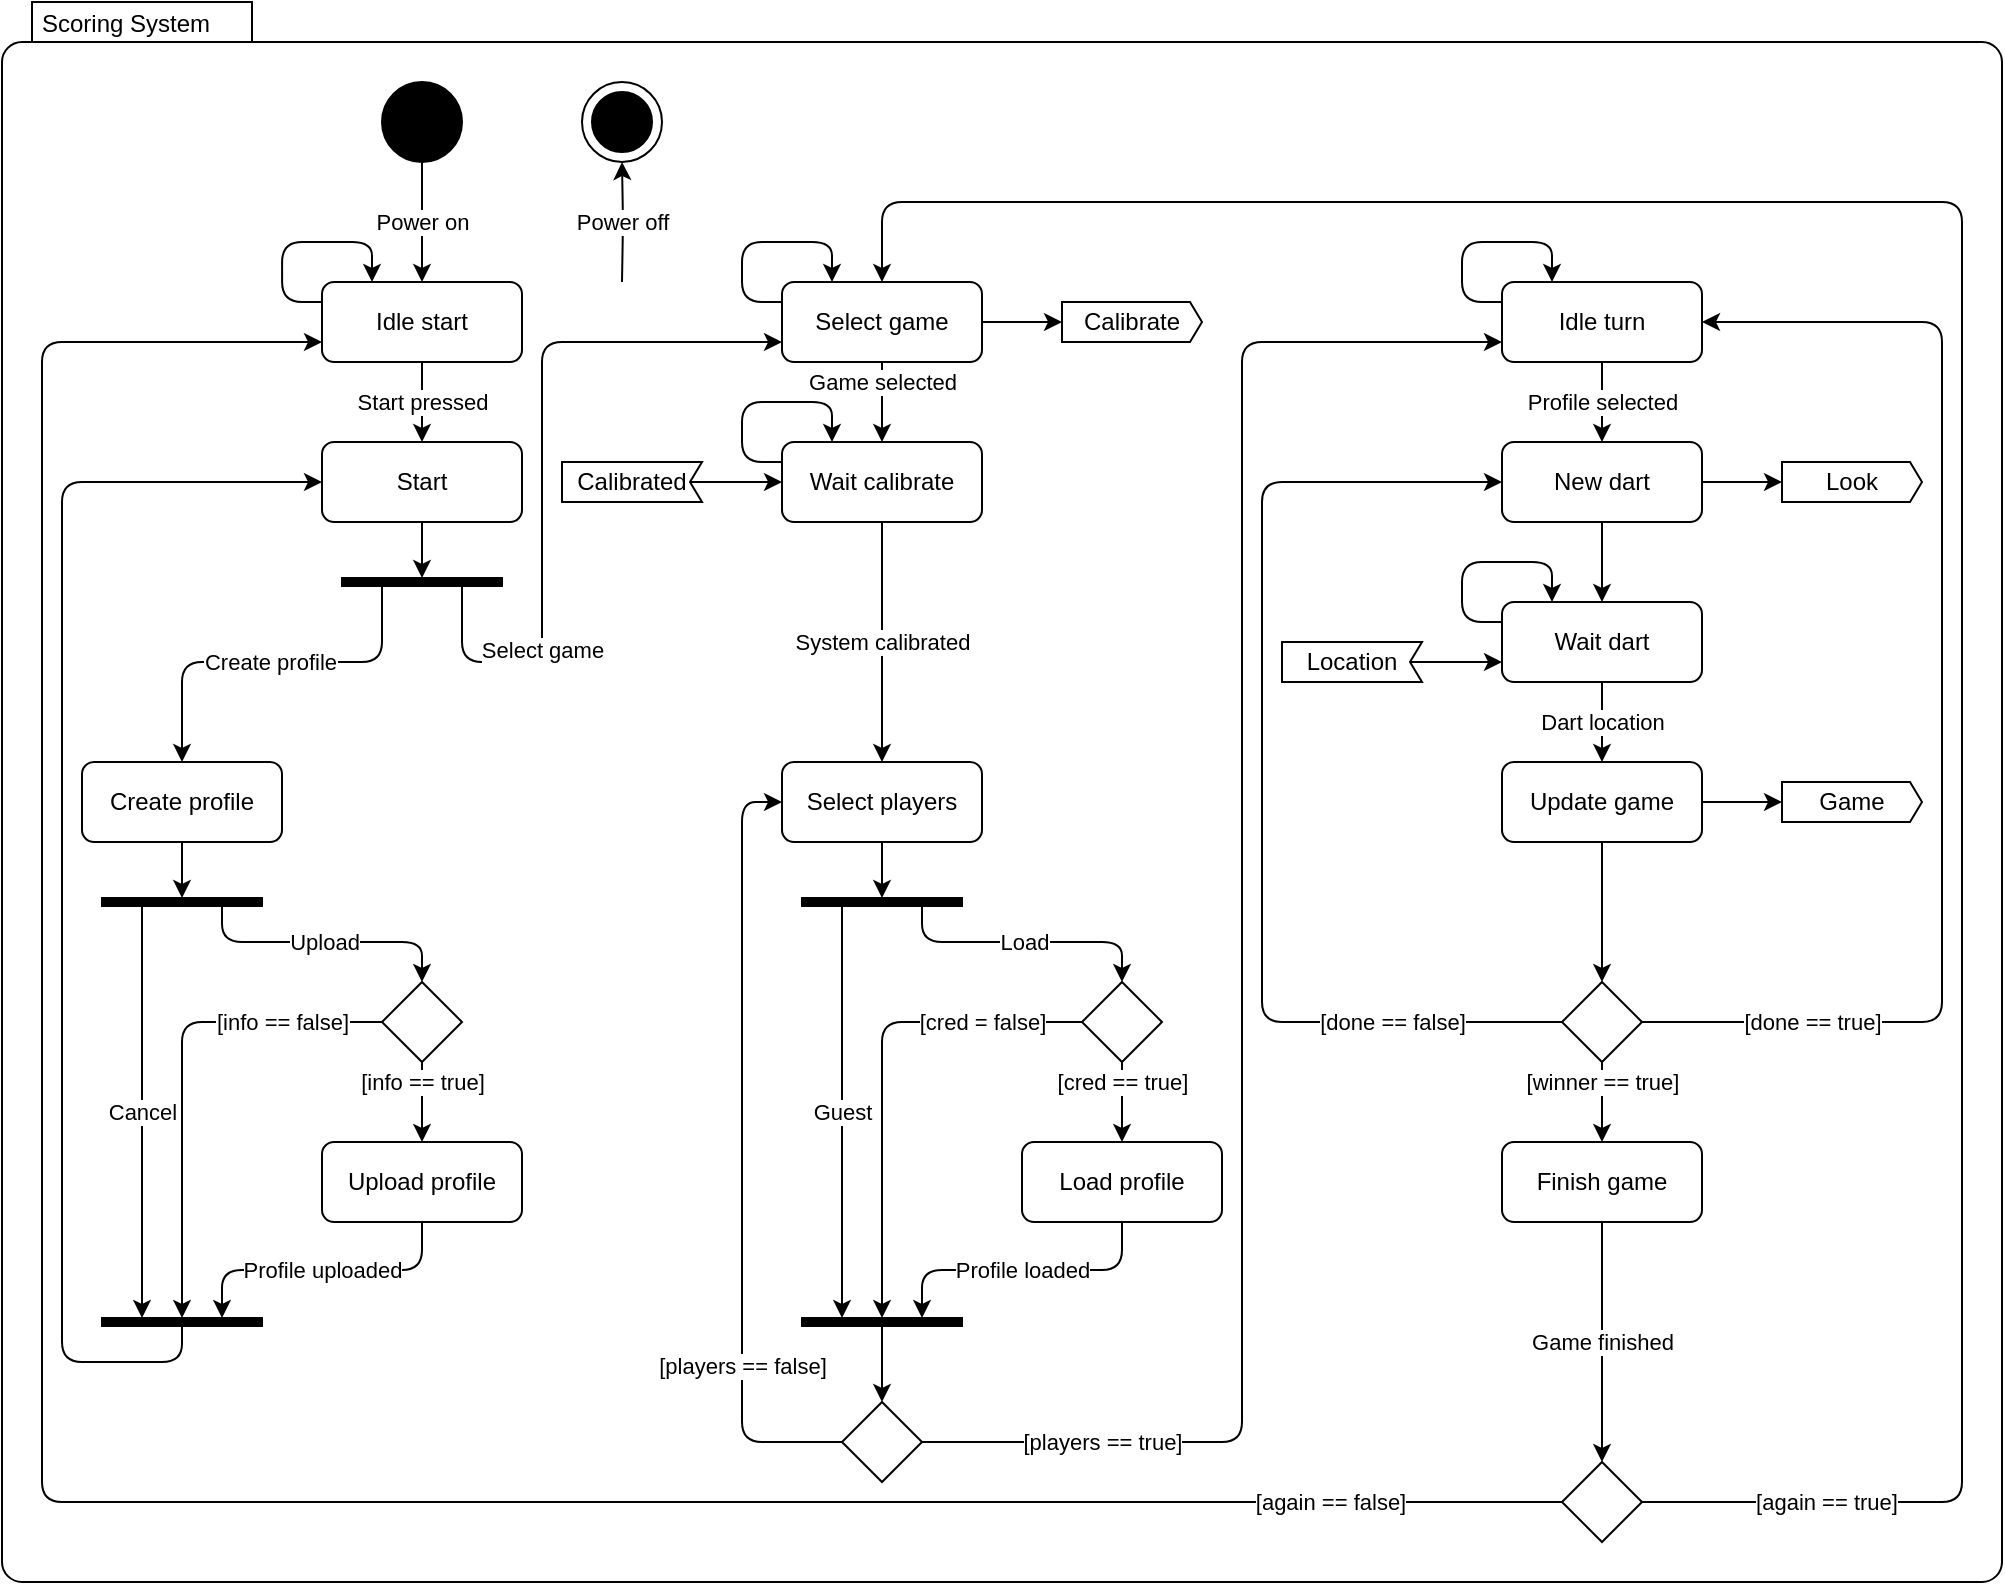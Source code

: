 <mxfile version="14.5.1" type="device" pages="5"><diagram id="y4vnC7s14F7nq5YRdlYP" name="Scoring System State"><mxGraphModel dx="996" dy="471" grid="1" gridSize="10" guides="1" tooltips="1" connect="1" arrows="1" fold="1" page="1" pageScale="1" pageWidth="6000" pageHeight="3500" math="0" shadow="0"><root><mxCell id="Kg2TKca4UDwQQ8nrK22i-0"/><mxCell id="Kg2TKca4UDwQQ8nrK22i-1" parent="Kg2TKca4UDwQQ8nrK22i-0"/><mxCell id="xWuRp0wWgt2L9XTx_RXc-3" value="Scoring System" style="shape=mxgraph.sysml.compState;align=left;verticalAlign=top;spacingTop=-3;spacingLeft=18;strokeWidth=1;recursiveResize=0;" parent="Kg2TKca4UDwQQ8nrK22i-1" vertex="1"><mxGeometry width="1000" height="790" as="geometry"/></mxCell><mxCell id="xWuRp0wWgt2L9XTx_RXc-1" value="Power off" style="edgeStyle=orthogonalEdgeStyle;rounded=1;orthogonalLoop=1;jettySize=auto;html=1;strokeColor=#000000;entryX=0.5;entryY=1;entryDx=0;entryDy=0;entryPerimeter=0;" parent="Kg2TKca4UDwQQ8nrK22i-1" target="R3BK0Iz3mi6vQbvLN5LF-0" edge="1"><mxGeometry relative="1" as="geometry"><mxPoint x="310.412" y="130" as="targetPoint"/><mxPoint x="310" y="140" as="sourcePoint"/></mxGeometry></mxCell><mxCell id="R3BK0Iz3mi6vQbvLN5LF-0" value="" style="shape=mxgraph.sysml.actFinal;html=1;verticalLabelPosition=bottom;labelBackgroundColor=#ffffff;verticalAlign=top;" parent="Kg2TKca4UDwQQ8nrK22i-1" vertex="1"><mxGeometry x="290" y="40" width="40" height="40" as="geometry"/></mxCell><mxCell id="xWuRp0wWgt2L9XTx_RXc-2" value="Power on" style="edgeStyle=orthogonalEdgeStyle;rounded=1;orthogonalLoop=1;jettySize=auto;html=1;exitX=0.5;exitY=1;exitDx=0;exitDy=0;entryX=0.5;entryY=0;entryDx=0;entryDy=0;strokeColor=#000000;" parent="Kg2TKca4UDwQQ8nrK22i-1" source="R3BK0Iz3mi6vQbvLN5LF-1" target="recTpshYxqu_Wv29y7yg-0" edge="1"><mxGeometry relative="1" as="geometry"/></mxCell><mxCell id="R3BK0Iz3mi6vQbvLN5LF-1" value="" style="shape=ellipse;html=1;fillColor=#000000;fontSize=18;fontColor=#ffffff;" parent="Kg2TKca4UDwQQ8nrK22i-1" vertex="1"><mxGeometry x="190" y="40" width="40" height="40" as="geometry"/></mxCell><mxCell id="AMOx_J0FvOD55IidFwve-0" value="Start pressed" style="edgeStyle=orthogonalEdgeStyle;rounded=1;jumpStyle=arc;orthogonalLoop=1;jettySize=auto;html=1;exitX=0.5;exitY=1;exitDx=0;exitDy=0;entryX=0.5;entryY=0;entryDx=0;entryDy=0;" parent="Kg2TKca4UDwQQ8nrK22i-1" source="recTpshYxqu_Wv29y7yg-0" target="AkUhPIdC86J9lHE2mncO-43" edge="1"><mxGeometry relative="1" as="geometry"/></mxCell><mxCell id="recTpshYxqu_Wv29y7yg-0" value="Idle start" style="shape=rect;rounded=1;html=1;whiteSpace=wrap;align=center;" parent="Kg2TKca4UDwQQ8nrK22i-1" vertex="1"><mxGeometry x="160" y="140" width="100" height="40" as="geometry"/></mxCell><mxCell id="ZhpUnMF7egrgYpE88wpA-1" value="" style="edgeStyle=orthogonalEdgeStyle;rounded=1;orthogonalLoop=1;jettySize=auto;html=1;exitX=0;exitY=0.25;exitDx=0;exitDy=0;entryX=0.25;entryY=0;entryDx=0;entryDy=0;" parent="Kg2TKca4UDwQQ8nrK22i-1" source="recTpshYxqu_Wv29y7yg-0" target="recTpshYxqu_Wv29y7yg-0" edge="1"><mxGeometry relative="1" as="geometry"><Array as="points"><mxPoint x="140.06" y="150"/><mxPoint x="140.06" y="120"/><mxPoint x="185.06" y="120"/></Array></mxGeometry></mxCell><mxCell id="AkUhPIdC86J9lHE2mncO-23" value="Create profile" style="edgeStyle=orthogonalEdgeStyle;rounded=1;orthogonalLoop=1;jettySize=auto;html=1;exitX=1;exitY=0.75;exitDx=0;exitDy=0;entryX=0.5;entryY=0;entryDx=0;entryDy=0;" parent="Kg2TKca4UDwQQ8nrK22i-1" source="XbAPK2s1CA3TMuD94YFb-14" target="AkUhPIdC86J9lHE2mncO-22" edge="1"><mxGeometry relative="1" as="geometry"><Array as="points"><mxPoint x="190" y="330"/><mxPoint x="90" y="330"/></Array></mxGeometry></mxCell><mxCell id="AkUhPIdC86J9lHE2mncO-25" value="Select game" style="edgeStyle=orthogonalEdgeStyle;rounded=1;orthogonalLoop=1;jettySize=auto;html=1;exitX=1;exitY=0.25;exitDx=0;exitDy=0;entryX=0;entryY=0.75;entryDx=0;entryDy=0;" parent="Kg2TKca4UDwQQ8nrK22i-1" source="XbAPK2s1CA3TMuD94YFb-14" target="ffPBhrWCwfC-ar9-k2pO-0" edge="1"><mxGeometry x="-0.529" relative="1" as="geometry"><mxPoint x="290" y="320" as="targetPoint"/><Array as="points"><mxPoint x="230" y="330"/><mxPoint x="270" y="330"/><mxPoint x="270" y="170"/></Array><mxPoint as="offset"/></mxGeometry></mxCell><mxCell id="XbAPK2s1CA3TMuD94YFb-14" value="" style="shape=rect;html=1;fillColor=#000000;verticalLabelPosition=bottom;verticalAlignment=top;rotation=90;" parent="Kg2TKca4UDwQQ8nrK22i-1" vertex="1"><mxGeometry x="208" y="250" width="4" height="80" as="geometry"/></mxCell><mxCell id="AkUhPIdC86J9lHE2mncO-27" style="edgeStyle=orthogonalEdgeStyle;rounded=1;orthogonalLoop=1;jettySize=auto;html=1;exitX=0.5;exitY=1;exitDx=0;exitDy=0;entryX=0;entryY=0.5;entryDx=0;entryDy=0;" parent="Kg2TKca4UDwQQ8nrK22i-1" source="AkUhPIdC86J9lHE2mncO-22" target="AkUhPIdC86J9lHE2mncO-40" edge="1"><mxGeometry relative="1" as="geometry"><mxPoint x="90" y="488" as="targetPoint"/></mxGeometry></mxCell><mxCell id="AkUhPIdC86J9lHE2mncO-22" value="Create profile" style="shape=rect;rounded=1;html=1;whiteSpace=wrap;align=center;" parent="Kg2TKca4UDwQQ8nrK22i-1" vertex="1"><mxGeometry x="40" y="380" width="100" height="40" as="geometry"/></mxCell><mxCell id="AkUhPIdC86J9lHE2mncO-55" value="Upload" style="edgeStyle=orthogonalEdgeStyle;rounded=1;orthogonalLoop=1;jettySize=auto;html=1;exitX=1;exitY=0.25;exitDx=0;exitDy=0;entryX=0.5;entryY=0;entryDx=0;entryDy=0;" parent="Kg2TKca4UDwQQ8nrK22i-1" source="AkUhPIdC86J9lHE2mncO-40" target="AkUhPIdC86J9lHE2mncO-61" edge="1"><mxGeometry relative="1" as="geometry"><mxPoint x="110" y="500" as="targetPoint"/><Array as="points"><mxPoint x="110" y="470"/><mxPoint x="210" y="470"/></Array></mxGeometry></mxCell><mxCell id="AkUhPIdC86J9lHE2mncO-75" value="Cancel" style="edgeStyle=orthogonalEdgeStyle;rounded=1;orthogonalLoop=1;jettySize=auto;html=1;exitX=1;exitY=0.75;exitDx=0;exitDy=0;entryX=0;entryY=0.75;entryDx=0;entryDy=0;" parent="Kg2TKca4UDwQQ8nrK22i-1" source="AkUhPIdC86J9lHE2mncO-40" target="AkUhPIdC86J9lHE2mncO-73" edge="1"><mxGeometry relative="1" as="geometry"/></mxCell><mxCell id="AkUhPIdC86J9lHE2mncO-40" value="" style="shape=rect;html=1;fillColor=#000000;verticalLabelPosition=bottom;verticalAlignment=top;rotation=90;" parent="Kg2TKca4UDwQQ8nrK22i-1" vertex="1"><mxGeometry x="88" y="410" width="4" height="80" as="geometry"/></mxCell><mxCell id="AkUhPIdC86J9lHE2mncO-46" style="edgeStyle=orthogonalEdgeStyle;rounded=1;orthogonalLoop=1;jettySize=auto;html=1;exitX=0.5;exitY=1;exitDx=0;exitDy=0;entryX=0;entryY=0.5;entryDx=0;entryDy=0;" parent="Kg2TKca4UDwQQ8nrK22i-1" source="AkUhPIdC86J9lHE2mncO-43" target="XbAPK2s1CA3TMuD94YFb-14" edge="1"><mxGeometry relative="1" as="geometry"/></mxCell><mxCell id="AkUhPIdC86J9lHE2mncO-43" value="Start" style="shape=rect;rounded=1;html=1;whiteSpace=wrap;align=center;" parent="Kg2TKca4UDwQQ8nrK22i-1" vertex="1"><mxGeometry x="160" y="220" width="100" height="40" as="geometry"/></mxCell><mxCell id="AkUhPIdC86J9lHE2mncO-76" value="[info == true]" style="edgeStyle=orthogonalEdgeStyle;rounded=1;orthogonalLoop=1;jettySize=auto;html=1;exitX=0.5;exitY=1;exitDx=0;exitDy=0;entryX=0.5;entryY=0;entryDx=0;entryDy=0;" parent="Kg2TKca4UDwQQ8nrK22i-1" source="AkUhPIdC86J9lHE2mncO-61" target="AkUhPIdC86J9lHE2mncO-62" edge="1"><mxGeometry x="-0.5" relative="1" as="geometry"><mxPoint as="offset"/></mxGeometry></mxCell><mxCell id="AkUhPIdC86J9lHE2mncO-77" value="[info == false]" style="edgeStyle=orthogonalEdgeStyle;rounded=1;orthogonalLoop=1;jettySize=auto;html=1;exitX=0;exitY=0.5;exitDx=0;exitDy=0;entryX=0;entryY=0.5;entryDx=0;entryDy=0;" parent="Kg2TKca4UDwQQ8nrK22i-1" source="AkUhPIdC86J9lHE2mncO-61" target="AkUhPIdC86J9lHE2mncO-73" edge="1"><mxGeometry x="-0.597" relative="1" as="geometry"><mxPoint as="offset"/></mxGeometry></mxCell><mxCell id="AkUhPIdC86J9lHE2mncO-61" value="" style="shape=rhombus;html=1;labelPosition=right;align=left;verticalAlign=middle" parent="Kg2TKca4UDwQQ8nrK22i-1" vertex="1"><mxGeometry x="190.0" y="490" width="40" height="40" as="geometry"/></mxCell><mxCell id="AkUhPIdC86J9lHE2mncO-79" value="Profile uploaded" style="edgeStyle=orthogonalEdgeStyle;rounded=1;orthogonalLoop=1;jettySize=auto;html=1;exitX=0.5;exitY=1;exitDx=0;exitDy=0;entryX=0;entryY=0.25;entryDx=0;entryDy=0;" parent="Kg2TKca4UDwQQ8nrK22i-1" source="AkUhPIdC86J9lHE2mncO-62" target="AkUhPIdC86J9lHE2mncO-73" edge="1"><mxGeometry relative="1" as="geometry"/></mxCell><mxCell id="AkUhPIdC86J9lHE2mncO-62" value="Upload profile" style="shape=rect;rounded=1;html=1;whiteSpace=wrap;align=center;" parent="Kg2TKca4UDwQQ8nrK22i-1" vertex="1"><mxGeometry x="160" y="570" width="100" height="40" as="geometry"/></mxCell><mxCell id="AkUhPIdC86J9lHE2mncO-80" style="edgeStyle=orthogonalEdgeStyle;rounded=1;orthogonalLoop=1;jettySize=auto;html=1;exitX=1;exitY=0.5;exitDx=0;exitDy=0;entryX=0;entryY=0.5;entryDx=0;entryDy=0;" parent="Kg2TKca4UDwQQ8nrK22i-1" source="AkUhPIdC86J9lHE2mncO-73" target="AkUhPIdC86J9lHE2mncO-43" edge="1"><mxGeometry relative="1" as="geometry"><Array as="points"><mxPoint x="90" y="680"/><mxPoint x="30" y="680"/><mxPoint x="30" y="240"/></Array></mxGeometry></mxCell><mxCell id="AkUhPIdC86J9lHE2mncO-73" value="" style="shape=rect;html=1;fillColor=#000000;verticalLabelPosition=bottom;verticalAlignment=top;rotation=90;" parent="Kg2TKca4UDwQQ8nrK22i-1" vertex="1"><mxGeometry x="88" y="620" width="4" height="80" as="geometry"/></mxCell><mxCell id="Ci7emGCUdzwU4s9V1FDt-0" value="Game selected" style="edgeStyle=orthogonalEdgeStyle;rounded=1;jumpStyle=arc;orthogonalLoop=1;jettySize=auto;html=1;exitX=0.5;exitY=1;exitDx=0;exitDy=0;entryX=0.5;entryY=0;entryDx=0;entryDy=0;" parent="Kg2TKca4UDwQQ8nrK22i-1" source="ffPBhrWCwfC-ar9-k2pO-0" target="ImH8uFOlztEwEKE6Uz4l-0" edge="1"><mxGeometry x="-0.5" relative="1" as="geometry"><mxPoint as="offset"/></mxGeometry></mxCell><mxCell id="ffPBhrWCwfC-ar9-k2pO-0" value="Select game" style="shape=rect;rounded=1;html=1;whiteSpace=wrap;align=center;" parent="Kg2TKca4UDwQQ8nrK22i-1" vertex="1"><mxGeometry x="390" y="140" width="100" height="40" as="geometry"/></mxCell><mxCell id="ffPBhrWCwfC-ar9-k2pO-11" style="edgeStyle=orthogonalEdgeStyle;rounded=1;orthogonalLoop=1;jettySize=auto;html=1;exitX=0.5;exitY=1;exitDx=0;exitDy=0;entryX=0;entryY=0.5;entryDx=0;entryDy=0;" parent="Kg2TKca4UDwQQ8nrK22i-1" source="ffPBhrWCwfC-ar9-k2pO-6" target="54vV9gh2s6-TAsqnHIhO-18" edge="1"><mxGeometry relative="1" as="geometry"><mxPoint x="440.0" y="448.0" as="targetPoint"/></mxGeometry></mxCell><mxCell id="ffPBhrWCwfC-ar9-k2pO-6" value="Select players" style="shape=rect;rounded=1;html=1;whiteSpace=wrap;align=center;" parent="Kg2TKca4UDwQQ8nrK22i-1" vertex="1"><mxGeometry x="390" y="380" width="100" height="40" as="geometry"/></mxCell><mxCell id="ffPBhrWCwfC-ar9-k2pO-31" value="[players == false]" style="edgeStyle=orthogonalEdgeStyle;rounded=1;orthogonalLoop=1;jettySize=auto;html=1;exitX=0;exitY=0.5;exitDx=0;exitDy=0;entryX=0;entryY=0.5;entryDx=0;entryDy=0;" parent="Kg2TKca4UDwQQ8nrK22i-1" source="ffPBhrWCwfC-ar9-k2pO-23" target="ffPBhrWCwfC-ar9-k2pO-6" edge="1"><mxGeometry x="-0.548" relative="1" as="geometry"><mxPoint as="offset"/></mxGeometry></mxCell><mxCell id="54vV9gh2s6-TAsqnHIhO-27" value="[players == true]" style="edgeStyle=orthogonalEdgeStyle;rounded=1;jumpStyle=arc;orthogonalLoop=1;jettySize=auto;html=1;exitX=1;exitY=0.5;exitDx=0;exitDy=0;entryX=0;entryY=0.75;entryDx=0;entryDy=0;" parent="Kg2TKca4UDwQQ8nrK22i-1" source="ffPBhrWCwfC-ar9-k2pO-23" target="ffPBhrWCwfC-ar9-k2pO-29" edge="1"><mxGeometry x="-0.787" relative="1" as="geometry"><Array as="points"><mxPoint x="620" y="720"/><mxPoint x="620" y="170"/></Array><mxPoint as="offset"/></mxGeometry></mxCell><mxCell id="ffPBhrWCwfC-ar9-k2pO-23" value="" style="shape=rhombus;html=1;labelPosition=right;align=left;verticalAlign=middle" parent="Kg2TKca4UDwQQ8nrK22i-1" vertex="1"><mxGeometry x="420" y="700" width="40" height="40" as="geometry"/></mxCell><mxCell id="myAW4N41xbwQcqPD72Kc-2" value="Profile selected" style="edgeStyle=orthogonalEdgeStyle;rounded=1;orthogonalLoop=1;jettySize=auto;html=1;exitX=0.5;exitY=1;exitDx=0;exitDy=0;entryX=0.5;entryY=0;entryDx=0;entryDy=0;" parent="Kg2TKca4UDwQQ8nrK22i-1" source="ffPBhrWCwfC-ar9-k2pO-29" target="myAW4N41xbwQcqPD72Kc-1" edge="1"><mxGeometry relative="1" as="geometry"/></mxCell><mxCell id="ffPBhrWCwfC-ar9-k2pO-29" value="Idle turn" style="shape=rect;rounded=1;html=1;whiteSpace=wrap;align=center;" parent="Kg2TKca4UDwQQ8nrK22i-1" vertex="1"><mxGeometry x="750" y="140" width="100" height="40" as="geometry"/></mxCell><mxCell id="CWOgW3I7n-nfkl1bHgRc-0" style="edgeStyle=orthogonalEdgeStyle;rounded=1;orthogonalLoop=1;jettySize=auto;html=1;exitX=1;exitY=0.5;exitDx=0;exitDy=0;entryX=0;entryY=0.5;entryDx=0;entryDy=0;entryPerimeter=0;" parent="Kg2TKca4UDwQQ8nrK22i-1" source="myAW4N41xbwQcqPD72Kc-1" target="myAW4N41xbwQcqPD72Kc-3" edge="1"><mxGeometry relative="1" as="geometry"/></mxCell><mxCell id="CWOgW3I7n-nfkl1bHgRc-3" style="edgeStyle=orthogonalEdgeStyle;rounded=1;orthogonalLoop=1;jettySize=auto;html=1;exitX=0.5;exitY=1;exitDx=0;exitDy=0;entryX=0.5;entryY=0;entryDx=0;entryDy=0;" parent="Kg2TKca4UDwQQ8nrK22i-1" source="myAW4N41xbwQcqPD72Kc-1" target="CWOgW3I7n-nfkl1bHgRc-1" edge="1"><mxGeometry relative="1" as="geometry"/></mxCell><mxCell id="myAW4N41xbwQcqPD72Kc-1" value="New dart" style="shape=rect;rounded=1;html=1;whiteSpace=wrap;align=center;" parent="Kg2TKca4UDwQQ8nrK22i-1" vertex="1"><mxGeometry x="750" y="220" width="100" height="40" as="geometry"/></mxCell><mxCell id="myAW4N41xbwQcqPD72Kc-3" value="Look" style="shape=mxgraph.sysml.sendSigAct;whiteSpace=wrap;align=center;" parent="Kg2TKca4UDwQQ8nrK22i-1" vertex="1"><mxGeometry x="890" y="230" width="70" height="20" as="geometry"/></mxCell><mxCell id="CWOgW3I7n-nfkl1bHgRc-10" value="Dart location" style="edgeStyle=orthogonalEdgeStyle;rounded=1;orthogonalLoop=1;jettySize=auto;html=1;exitX=0.5;exitY=1;exitDx=0;exitDy=0;entryX=0.5;entryY=0;entryDx=0;entryDy=0;" parent="Kg2TKca4UDwQQ8nrK22i-1" source="CWOgW3I7n-nfkl1bHgRc-1" target="CWOgW3I7n-nfkl1bHgRc-2" edge="1"><mxGeometry relative="1" as="geometry"/></mxCell><mxCell id="CWOgW3I7n-nfkl1bHgRc-1" value="Wait dart" style="shape=rect;rounded=1;html=1;whiteSpace=wrap;align=center;" parent="Kg2TKca4UDwQQ8nrK22i-1" vertex="1"><mxGeometry x="750" y="300" width="100" height="40" as="geometry"/></mxCell><mxCell id="CWOgW3I7n-nfkl1bHgRc-12" style="edgeStyle=orthogonalEdgeStyle;rounded=1;orthogonalLoop=1;jettySize=auto;html=1;exitX=0.5;exitY=1;exitDx=0;exitDy=0;entryX=0.5;entryY=0;entryDx=0;entryDy=0;" parent="Kg2TKca4UDwQQ8nrK22i-1" source="CWOgW3I7n-nfkl1bHgRc-2" target="CWOgW3I7n-nfkl1bHgRc-11" edge="1"><mxGeometry relative="1" as="geometry"/></mxCell><mxCell id="iWBAtym7bzbA2Whst8Zu-1" style="edgeStyle=orthogonalEdgeStyle;rounded=1;jumpStyle=arc;orthogonalLoop=1;jettySize=auto;html=1;exitX=1;exitY=0.5;exitDx=0;exitDy=0;entryX=0;entryY=0.5;entryDx=0;entryDy=0;entryPerimeter=0;" parent="Kg2TKca4UDwQQ8nrK22i-1" source="CWOgW3I7n-nfkl1bHgRc-2" target="iWBAtym7bzbA2Whst8Zu-0" edge="1"><mxGeometry relative="1" as="geometry"/></mxCell><mxCell id="CWOgW3I7n-nfkl1bHgRc-2" value="Update game" style="shape=rect;rounded=1;html=1;whiteSpace=wrap;align=center;" parent="Kg2TKca4UDwQQ8nrK22i-1" vertex="1"><mxGeometry x="750" y="380" width="100" height="40" as="geometry"/></mxCell><mxCell id="CWOgW3I7n-nfkl1bHgRc-7" style="edgeStyle=orthogonalEdgeStyle;rounded=1;orthogonalLoop=1;jettySize=auto;html=1;exitX=0;exitY=0.5;exitDx=6;exitDy=0;exitPerimeter=0;entryX=0;entryY=0.75;entryDx=0;entryDy=0;" parent="Kg2TKca4UDwQQ8nrK22i-1" source="CWOgW3I7n-nfkl1bHgRc-5" target="CWOgW3I7n-nfkl1bHgRc-1" edge="1"><mxGeometry relative="1" as="geometry"/></mxCell><mxCell id="CWOgW3I7n-nfkl1bHgRc-5" value="Location" style="shape=mxgraph.sysml.accEvent;flipH=1;whiteSpace=wrap;align=center;" parent="Kg2TKca4UDwQQ8nrK22i-1" vertex="1"><mxGeometry x="640" y="320" width="70" height="20" as="geometry"/></mxCell><mxCell id="CWOgW3I7n-nfkl1bHgRc-15" value="[winner == true]" style="edgeStyle=orthogonalEdgeStyle;rounded=1;orthogonalLoop=1;jettySize=auto;html=1;exitX=0.5;exitY=1;exitDx=0;exitDy=0;entryX=0.5;entryY=0;entryDx=0;entryDy=0;" parent="Kg2TKca4UDwQQ8nrK22i-1" source="CWOgW3I7n-nfkl1bHgRc-11" target="CWOgW3I7n-nfkl1bHgRc-14" edge="1"><mxGeometry x="-0.5" relative="1" as="geometry"><mxPoint as="offset"/></mxGeometry></mxCell><mxCell id="CWOgW3I7n-nfkl1bHgRc-17" value="[done == false]" style="edgeStyle=orthogonalEdgeStyle;rounded=1;orthogonalLoop=1;jettySize=auto;html=1;exitX=0;exitY=0.5;exitDx=0;exitDy=0;entryX=0;entryY=0.5;entryDx=0;entryDy=0;jumpStyle=arc;" parent="Kg2TKca4UDwQQ8nrK22i-1" source="CWOgW3I7n-nfkl1bHgRc-11" target="myAW4N41xbwQcqPD72Kc-1" edge="1"><mxGeometry x="-0.683" relative="1" as="geometry"><Array as="points"><mxPoint x="630" y="510"/><mxPoint x="630" y="240"/></Array><mxPoint as="offset"/></mxGeometry></mxCell><mxCell id="CWOgW3I7n-nfkl1bHgRc-18" value="[done == true]" style="edgeStyle=orthogonalEdgeStyle;rounded=1;jumpStyle=arc;orthogonalLoop=1;jettySize=auto;html=1;exitX=1;exitY=0.5;exitDx=0;exitDy=0;entryX=1;entryY=0.5;entryDx=0;entryDy=0;" parent="Kg2TKca4UDwQQ8nrK22i-1" source="CWOgW3I7n-nfkl1bHgRc-11" target="ffPBhrWCwfC-ar9-k2pO-29" edge="1"><mxGeometry x="-0.728" relative="1" as="geometry"><Array as="points"><mxPoint x="970" y="510"/><mxPoint x="970" y="160"/></Array><mxPoint as="offset"/></mxGeometry></mxCell><mxCell id="CWOgW3I7n-nfkl1bHgRc-11" value="" style="shape=rhombus;html=1;labelPosition=right;align=left;verticalAlign=middle" parent="Kg2TKca4UDwQQ8nrK22i-1" vertex="1"><mxGeometry x="780" y="490" width="40" height="40" as="geometry"/></mxCell><mxCell id="54vV9gh2s6-TAsqnHIhO-13" value="Game finished" style="edgeStyle=orthogonalEdgeStyle;rounded=1;jumpStyle=arc;orthogonalLoop=1;jettySize=auto;html=1;exitX=0.5;exitY=1;exitDx=0;exitDy=0;entryX=0.5;entryY=0;entryDx=0;entryDy=0;" parent="Kg2TKca4UDwQQ8nrK22i-1" source="CWOgW3I7n-nfkl1bHgRc-14" target="54vV9gh2s6-TAsqnHIhO-12" edge="1"><mxGeometry relative="1" as="geometry"/></mxCell><mxCell id="CWOgW3I7n-nfkl1bHgRc-14" value="Finish game" style="shape=rect;rounded=1;html=1;whiteSpace=wrap;align=center;" parent="Kg2TKca4UDwQQ8nrK22i-1" vertex="1"><mxGeometry x="750" y="570" width="100" height="40" as="geometry"/></mxCell><mxCell id="54vV9gh2s6-TAsqnHIhO-8" style="edgeStyle=orthogonalEdgeStyle;rounded=1;jumpStyle=arc;orthogonalLoop=1;jettySize=auto;html=1;exitX=0;exitY=0.25;exitDx=0;exitDy=0;entryX=0.25;entryY=0;entryDx=0;entryDy=0;" parent="Kg2TKca4UDwQQ8nrK22i-1" source="ffPBhrWCwfC-ar9-k2pO-29" target="ffPBhrWCwfC-ar9-k2pO-29" edge="1"><mxGeometry relative="1" as="geometry"><Array as="points"><mxPoint x="730" y="150"/><mxPoint x="730" y="120"/><mxPoint x="775" y="120"/></Array></mxGeometry></mxCell><mxCell id="54vV9gh2s6-TAsqnHIhO-10" style="edgeStyle=orthogonalEdgeStyle;rounded=1;jumpStyle=arc;orthogonalLoop=1;jettySize=auto;html=1;exitX=0;exitY=0.25;exitDx=0;exitDy=0;entryX=0.25;entryY=0;entryDx=0;entryDy=0;" parent="Kg2TKca4UDwQQ8nrK22i-1" source="CWOgW3I7n-nfkl1bHgRc-1" target="CWOgW3I7n-nfkl1bHgRc-1" edge="1"><mxGeometry relative="1" as="geometry"><Array as="points"><mxPoint x="730" y="310"/><mxPoint x="730" y="280"/><mxPoint x="775" y="280"/></Array></mxGeometry></mxCell><mxCell id="54vV9gh2s6-TAsqnHIhO-14" value="[again == true]" style="edgeStyle=orthogonalEdgeStyle;rounded=1;jumpStyle=arc;orthogonalLoop=1;jettySize=auto;html=1;exitX=1;exitY=0.5;exitDx=0;exitDy=0;entryX=0.5;entryY=0;entryDx=0;entryDy=0;" parent="Kg2TKca4UDwQQ8nrK22i-1" source="54vV9gh2s6-TAsqnHIhO-12" target="ffPBhrWCwfC-ar9-k2pO-0" edge="1"><mxGeometry x="-0.868" relative="1" as="geometry"><Array as="points"><mxPoint x="980" y="750"/><mxPoint x="980" y="100"/><mxPoint x="440" y="100"/></Array><mxPoint as="offset"/></mxGeometry></mxCell><mxCell id="54vV9gh2s6-TAsqnHIhO-15" value="[again == false]" style="edgeStyle=orthogonalEdgeStyle;rounded=1;jumpStyle=arc;orthogonalLoop=1;jettySize=auto;html=1;exitX=0;exitY=0.5;exitDx=0;exitDy=0;entryX=0;entryY=0.75;entryDx=0;entryDy=0;" parent="Kg2TKca4UDwQQ8nrK22i-1" source="54vV9gh2s6-TAsqnHIhO-12" target="recTpshYxqu_Wv29y7yg-0" edge="1"><mxGeometry x="-0.843" relative="1" as="geometry"><Array as="points"><mxPoint x="20" y="750"/><mxPoint x="20" y="170"/></Array><mxPoint as="offset"/></mxGeometry></mxCell><mxCell id="54vV9gh2s6-TAsqnHIhO-12" value="" style="shape=rhombus;html=1;labelPosition=right;align=left;verticalAlign=middle" parent="Kg2TKca4UDwQQ8nrK22i-1" vertex="1"><mxGeometry x="780" y="730" width="40" height="40" as="geometry"/></mxCell><mxCell id="54vV9gh2s6-TAsqnHIhO-16" value="Load" style="edgeStyle=orthogonalEdgeStyle;rounded=1;orthogonalLoop=1;jettySize=auto;html=1;exitX=1;exitY=0.25;exitDx=0;exitDy=0;entryX=0.5;entryY=0;entryDx=0;entryDy=0;" parent="Kg2TKca4UDwQQ8nrK22i-1" source="54vV9gh2s6-TAsqnHIhO-18" target="54vV9gh2s6-TAsqnHIhO-21" edge="1"><mxGeometry relative="1" as="geometry"><mxPoint x="460" y="500" as="targetPoint"/><Array as="points"><mxPoint x="460" y="470"/><mxPoint x="560" y="470"/></Array></mxGeometry></mxCell><mxCell id="54vV9gh2s6-TAsqnHIhO-17" value="Guest" style="edgeStyle=orthogonalEdgeStyle;rounded=1;orthogonalLoop=1;jettySize=auto;html=1;exitX=1;exitY=0.75;exitDx=0;exitDy=0;entryX=0;entryY=0.75;entryDx=0;entryDy=0;" parent="Kg2TKca4UDwQQ8nrK22i-1" source="54vV9gh2s6-TAsqnHIhO-18" target="54vV9gh2s6-TAsqnHIhO-24" edge="1"><mxGeometry relative="1" as="geometry"/></mxCell><mxCell id="54vV9gh2s6-TAsqnHIhO-18" value="" style="shape=rect;html=1;fillColor=#000000;verticalLabelPosition=bottom;verticalAlignment=top;rotation=90;" parent="Kg2TKca4UDwQQ8nrK22i-1" vertex="1"><mxGeometry x="438" y="410" width="4" height="80" as="geometry"/></mxCell><mxCell id="54vV9gh2s6-TAsqnHIhO-19" value="[cred == true]" style="edgeStyle=orthogonalEdgeStyle;rounded=1;orthogonalLoop=1;jettySize=auto;html=1;exitX=0.5;exitY=1;exitDx=0;exitDy=0;entryX=0.5;entryY=0;entryDx=0;entryDy=0;" parent="Kg2TKca4UDwQQ8nrK22i-1" source="54vV9gh2s6-TAsqnHIhO-21" target="54vV9gh2s6-TAsqnHIhO-23" edge="1"><mxGeometry x="-0.5" relative="1" as="geometry"><mxPoint as="offset"/></mxGeometry></mxCell><mxCell id="54vV9gh2s6-TAsqnHIhO-20" value="[cred = false]" style="edgeStyle=orthogonalEdgeStyle;rounded=1;orthogonalLoop=1;jettySize=auto;html=1;exitX=0;exitY=0.5;exitDx=0;exitDy=0;entryX=0;entryY=0.5;entryDx=0;entryDy=0;" parent="Kg2TKca4UDwQQ8nrK22i-1" source="54vV9gh2s6-TAsqnHIhO-21" target="54vV9gh2s6-TAsqnHIhO-24" edge="1"><mxGeometry x="-0.597" relative="1" as="geometry"><mxPoint as="offset"/></mxGeometry></mxCell><mxCell id="54vV9gh2s6-TAsqnHIhO-21" value="" style="shape=rhombus;html=1;labelPosition=right;align=left;verticalAlign=middle" parent="Kg2TKca4UDwQQ8nrK22i-1" vertex="1"><mxGeometry x="540" y="490" width="40" height="40" as="geometry"/></mxCell><mxCell id="54vV9gh2s6-TAsqnHIhO-22" value="Profile loaded" style="edgeStyle=orthogonalEdgeStyle;rounded=1;orthogonalLoop=1;jettySize=auto;html=1;exitX=0.5;exitY=1;exitDx=0;exitDy=0;entryX=0;entryY=0.25;entryDx=0;entryDy=0;" parent="Kg2TKca4UDwQQ8nrK22i-1" source="54vV9gh2s6-TAsqnHIhO-23" target="54vV9gh2s6-TAsqnHIhO-24" edge="1"><mxGeometry relative="1" as="geometry"/></mxCell><mxCell id="54vV9gh2s6-TAsqnHIhO-23" value="Load profile" style="shape=rect;rounded=1;html=1;whiteSpace=wrap;align=center;" parent="Kg2TKca4UDwQQ8nrK22i-1" vertex="1"><mxGeometry x="510" y="570" width="100" height="40" as="geometry"/></mxCell><mxCell id="54vV9gh2s6-TAsqnHIhO-26" style="edgeStyle=orthogonalEdgeStyle;rounded=1;jumpStyle=arc;orthogonalLoop=1;jettySize=auto;html=1;exitX=1;exitY=0.5;exitDx=0;exitDy=0;entryX=0.5;entryY=0;entryDx=0;entryDy=0;" parent="Kg2TKca4UDwQQ8nrK22i-1" source="54vV9gh2s6-TAsqnHIhO-24" target="ffPBhrWCwfC-ar9-k2pO-23" edge="1"><mxGeometry relative="1" as="geometry"/></mxCell><mxCell id="54vV9gh2s6-TAsqnHIhO-24" value="" style="shape=rect;html=1;fillColor=#000000;verticalLabelPosition=bottom;verticalAlignment=top;rotation=90;" parent="Kg2TKca4UDwQQ8nrK22i-1" vertex="1"><mxGeometry x="438" y="620" width="4" height="80" as="geometry"/></mxCell><mxCell id="QDjgQf9B1jzxh_cHWrg0-0" style="edgeStyle=orthogonalEdgeStyle;rounded=1;jumpStyle=arc;orthogonalLoop=1;jettySize=auto;html=1;exitX=0;exitY=0.25;exitDx=0;exitDy=0;entryX=0.25;entryY=0;entryDx=0;entryDy=0;" parent="Kg2TKca4UDwQQ8nrK22i-1" source="ffPBhrWCwfC-ar9-k2pO-0" target="ffPBhrWCwfC-ar9-k2pO-0" edge="1"><mxGeometry relative="1" as="geometry"><Array as="points"><mxPoint x="370" y="150"/><mxPoint x="370" y="120"/><mxPoint x="415" y="120"/></Array></mxGeometry></mxCell><mxCell id="ImH8uFOlztEwEKE6Uz4l-1" style="edgeStyle=orthogonalEdgeStyle;rounded=1;jumpStyle=arc;orthogonalLoop=1;jettySize=auto;html=1;exitX=0;exitY=0.5;exitDx=6;exitDy=0;exitPerimeter=0;entryX=0;entryY=0.5;entryDx=0;entryDy=0;" parent="Kg2TKca4UDwQQ8nrK22i-1" source="QnnIdMFB-NuQC-AAHmcq-1" target="ImH8uFOlztEwEKE6Uz4l-0" edge="1"><mxGeometry relative="1" as="geometry"/></mxCell><mxCell id="QnnIdMFB-NuQC-AAHmcq-1" value="Calibrated" style="shape=mxgraph.sysml.accEvent;flipH=1;whiteSpace=wrap;align=center;" parent="Kg2TKca4UDwQQ8nrK22i-1" vertex="1"><mxGeometry x="280" y="230" width="70" height="20" as="geometry"/></mxCell><mxCell id="QBw9VXol4eRKT3euVlP9-0" value="System calibrated" style="edgeStyle=orthogonalEdgeStyle;rounded=1;jumpStyle=arc;orthogonalLoop=1;jettySize=auto;html=1;exitX=0.5;exitY=1;exitDx=0;exitDy=0;entryX=0.5;entryY=0;entryDx=0;entryDy=0;" parent="Kg2TKca4UDwQQ8nrK22i-1" source="ImH8uFOlztEwEKE6Uz4l-0" target="ffPBhrWCwfC-ar9-k2pO-6" edge="1"><mxGeometry relative="1" as="geometry"/></mxCell><mxCell id="ImH8uFOlztEwEKE6Uz4l-0" value="Wait calibrate" style="shape=rect;rounded=1;html=1;whiteSpace=wrap;align=center;" parent="Kg2TKca4UDwQQ8nrK22i-1" vertex="1"><mxGeometry x="390" y="220" width="100" height="40" as="geometry"/></mxCell><mxCell id="ImH8uFOlztEwEKE6Uz4l-2" style="edgeStyle=orthogonalEdgeStyle;rounded=1;jumpStyle=arc;orthogonalLoop=1;jettySize=auto;html=1;exitX=0;exitY=0.25;exitDx=0;exitDy=0;entryX=0.25;entryY=0;entryDx=0;entryDy=0;" parent="Kg2TKca4UDwQQ8nrK22i-1" source="ImH8uFOlztEwEKE6Uz4l-0" target="ImH8uFOlztEwEKE6Uz4l-0" edge="1"><mxGeometry relative="1" as="geometry"><Array as="points"><mxPoint x="370" y="230"/><mxPoint x="370" y="200"/><mxPoint x="415" y="200"/></Array></mxGeometry></mxCell><mxCell id="iWBAtym7bzbA2Whst8Zu-0" value="Game" style="shape=mxgraph.sysml.sendSigAct;whiteSpace=wrap;align=center;" parent="Kg2TKca4UDwQQ8nrK22i-1" vertex="1"><mxGeometry x="890" y="390" width="70" height="20" as="geometry"/></mxCell><mxCell id="SFmnUNg0OllKnR4Bm8AY-0" style="edgeStyle=orthogonalEdgeStyle;rounded=1;orthogonalLoop=1;jettySize=auto;html=1;exitX=1;exitY=0.5;exitDx=0;exitDy=0;entryX=0;entryY=0.5;entryDx=0;entryDy=0;entryPerimeter=0;" parent="Kg2TKca4UDwQQ8nrK22i-1" source="ffPBhrWCwfC-ar9-k2pO-0" target="SFmnUNg0OllKnR4Bm8AY-1" edge="1"><mxGeometry relative="1" as="geometry"><mxPoint x="400" y="-180" as="targetPoint"/><mxPoint x="490" y="160" as="sourcePoint"/></mxGeometry></mxCell><mxCell id="SFmnUNg0OllKnR4Bm8AY-1" value="Calibrate" style="shape=mxgraph.sysml.sendSigAct;whiteSpace=wrap;align=center;" parent="Kg2TKca4UDwQQ8nrK22i-1" vertex="1"><mxGeometry x="530" y="150" width="70" height="20" as="geometry"/></mxCell></root></mxGraphModel></diagram><diagram name="Scoring Logic" id="wqfyZEWoPhu2GU9JgAvU"><mxGraphModel dx="996" dy="471" grid="1" gridSize="10" guides="1" tooltips="1" connect="1" arrows="1" fold="1" page="1" pageScale="1" pageWidth="6000" pageHeight="3500" math="0" shadow="0"><root><mxCell id="uyqC8efjzhst5xWDwyed-0"/><mxCell id="uyqC8efjzhst5xWDwyed-1" parent="uyqC8efjzhst5xWDwyed-0"/><mxCell id="uyqC8efjzhst5xWDwyed-2" value="Update game" style="edgeStyle=orthogonalEdgeStyle;rounded=1;orthogonalLoop=1;jettySize=auto;html=1;exitX=0.5;exitY=1;exitDx=0;exitDy=0;entryX=0.5;entryY=0;entryDx=0;entryDy=0;" parent="uyqC8efjzhst5xWDwyed-1" source="uyqC8efjzhst5xWDwyed-3" target="uyqC8efjzhst5xWDwyed-5" edge="1"><mxGeometry relative="1" as="geometry"/></mxCell><mxCell id="uyqC8efjzhst5xWDwyed-3" value="" style="shape=ellipse;html=1;fillColor=#000000;fontSize=18;fontColor=#ffffff;" parent="uyqC8efjzhst5xWDwyed-1" vertex="1"><mxGeometry x="180" y="40" width="40" height="40" as="geometry"/></mxCell><mxCell id="uyqC8efjzhst5xWDwyed-4" value="Score loaded" style="edgeStyle=orthogonalEdgeStyle;rounded=1;orthogonalLoop=1;jettySize=auto;html=1;exitX=0.5;exitY=1;exitDx=0;exitDy=0;entryX=0.5;entryY=0;entryDx=0;entryDy=0;" parent="uyqC8efjzhst5xWDwyed-1" source="uyqC8efjzhst5xWDwyed-5" target="uyqC8efjzhst5xWDwyed-8" edge="1"><mxGeometry relative="1" as="geometry"><mxPoint x="200.0" y="218" as="targetPoint"/></mxGeometry></mxCell><mxCell id="uyqC8efjzhst5xWDwyed-5" value="Load score" style="shape=rect;rounded=1;html=1;whiteSpace=wrap;align=center;" parent="uyqC8efjzhst5xWDwyed-1" vertex="1"><mxGeometry x="150" y="140" width="100" height="40" as="geometry"/></mxCell><mxCell id="uyqC8efjzhst5xWDwyed-7" value="" style="edgeStyle=orthogonalEdgeStyle;rounded=1;orthogonalLoop=1;jettySize=auto;html=1;exitX=0.5;exitY=1;exitDx=0;exitDy=0;entryX=0.5;entryY=0;entryDx=0;entryDy=0;" parent="uyqC8efjzhst5xWDwyed-1" source="uyqC8efjzhst5xWDwyed-8" target="uyqC8efjzhst5xWDwyed-12" edge="1"><mxGeometry relative="1" as="geometry"><mxPoint x="200" y="340" as="targetPoint"/></mxGeometry></mxCell><mxCell id="uyqC8efjzhst5xWDwyed-8" value="Calculate score" style="shape=rect;rounded=1;html=1;whiteSpace=wrap;align=center;" parent="uyqC8efjzhst5xWDwyed-1" vertex="1"><mxGeometry x="150" y="220" width="100" height="40" as="geometry"/></mxCell><mxCell id="pO_WTp2_lQRGTY_lhZx1-1" style="edgeStyle=orthogonalEdgeStyle;rounded=1;orthogonalLoop=1;jettySize=auto;html=1;exitX=0.5;exitY=1;exitDx=0;exitDy=0;entryX=0.5;entryY=0;entryDx=0;entryDy=0;" parent="uyqC8efjzhst5xWDwyed-1" source="uyqC8efjzhst5xWDwyed-12" target="EEKF6qHK1fUsFSDP3sW4-0" edge="1"><mxGeometry relative="1" as="geometry"/></mxCell><mxCell id="uyqC8efjzhst5xWDwyed-12" value="Update display" style="shape=rect;rounded=1;html=1;whiteSpace=wrap;align=center;" parent="uyqC8efjzhst5xWDwyed-1" vertex="1"><mxGeometry x="150" y="300" width="100" height="40" as="geometry"/></mxCell><mxCell id="uyqC8efjzhst5xWDwyed-16" value="" style="shape=mxgraph.sysml.actFinal;html=1;verticalLabelPosition=bottom;labelBackgroundColor=#ffffff;verticalAlign=top;" parent="uyqC8efjzhst5xWDwyed-1" vertex="1"><mxGeometry x="180" y="480" width="40" height="40" as="geometry"/></mxCell><mxCell id="pO_WTp2_lQRGTY_lhZx1-0" style="edgeStyle=orthogonalEdgeStyle;rounded=1;orthogonalLoop=1;jettySize=auto;html=1;exitX=0;exitY=0.5;exitDx=6;exitDy=0;exitPerimeter=0;entryX=0;entryY=0.5;entryDx=0;entryDy=0;" parent="uyqC8efjzhst5xWDwyed-1" source="N-3_0x19mKLsJ5zW2Iy_-0" target="uyqC8efjzhst5xWDwyed-5" edge="1"><mxGeometry relative="1" as="geometry"/></mxCell><mxCell id="N-3_0x19mKLsJ5zW2Iy_-0" value="Scores" style="shape=mxgraph.sysml.accEvent;flipH=1;whiteSpace=wrap;align=center;" parent="uyqC8efjzhst5xWDwyed-1" vertex="1"><mxGeometry x="40" y="150" width="70" height="20" as="geometry"/></mxCell><mxCell id="G_RWM9ui4EdI0dpg_I9O-0" value="Data" style="shape=mxgraph.sysml.sendSigAct;whiteSpace=wrap;align=center;" parent="uyqC8efjzhst5xWDwyed-1" vertex="1"><mxGeometry x="290" y="390" width="70" height="20" as="geometry"/></mxCell><mxCell id="pO_WTp2_lQRGTY_lhZx1-2" style="edgeStyle=orthogonalEdgeStyle;rounded=1;orthogonalLoop=1;jettySize=auto;html=1;exitX=0.5;exitY=1;exitDx=0;exitDy=0;entryX=0.5;entryY=0;entryDx=0;entryDy=0;entryPerimeter=0;" parent="uyqC8efjzhst5xWDwyed-1" source="EEKF6qHK1fUsFSDP3sW4-0" target="uyqC8efjzhst5xWDwyed-16" edge="1"><mxGeometry relative="1" as="geometry"/></mxCell><mxCell id="pO_WTp2_lQRGTY_lhZx1-3" style="edgeStyle=orthogonalEdgeStyle;rounded=1;orthogonalLoop=1;jettySize=auto;html=1;exitX=1;exitY=0.5;exitDx=0;exitDy=0;entryX=0;entryY=0.5;entryDx=0;entryDy=0;entryPerimeter=0;" parent="uyqC8efjzhst5xWDwyed-1" source="EEKF6qHK1fUsFSDP3sW4-0" target="G_RWM9ui4EdI0dpg_I9O-0" edge="1"><mxGeometry relative="1" as="geometry"/></mxCell><mxCell id="EEKF6qHK1fUsFSDP3sW4-0" value="Update statistics" style="shape=rect;rounded=1;html=1;whiteSpace=wrap;align=center;" parent="uyqC8efjzhst5xWDwyed-1" vertex="1"><mxGeometry x="150" y="380" width="100" height="40" as="geometry"/></mxCell><mxCell id="jzgti2aOOac2jfGSkZZY-0" style="edgeStyle=orthogonalEdgeStyle;rounded=1;orthogonalLoop=1;jettySize=auto;html=1;exitX=0;exitY=0.25;exitDx=0;exitDy=0;entryX=0.25;entryY=0;entryDx=0;entryDy=0;" parent="uyqC8efjzhst5xWDwyed-1" source="uyqC8efjzhst5xWDwyed-5" target="uyqC8efjzhst5xWDwyed-5" edge="1"><mxGeometry relative="1" as="geometry"><Array as="points"><mxPoint x="130" y="150"/><mxPoint x="130" y="120"/><mxPoint x="175" y="120"/></Array></mxGeometry></mxCell></root></mxGraphModel></diagram><diagram name="Scoring Display Logic" id="JKaJAY3t0unInrUqf_RP"><mxGraphModel dx="996" dy="471" grid="1" gridSize="10" guides="1" tooltips="1" connect="1" arrows="1" fold="1" page="1" pageScale="1" pageWidth="6000" pageHeight="3500" math="0" shadow="0"><root><mxCell id="P_lXi1n3To9hd7mwJ7vj-0"/><mxCell id="P_lXi1n3To9hd7mwJ7vj-1" parent="P_lXi1n3To9hd7mwJ7vj-0"/><mxCell id="P_lXi1n3To9hd7mwJ7vj-2" value="Update display" style="edgeStyle=orthogonalEdgeStyle;rounded=1;orthogonalLoop=1;jettySize=auto;html=1;exitX=0.5;exitY=0.5;exitDx=0;exitDy=15;entryX=0.5;entryY=0;entryDx=0;entryDy=0;exitPerimeter=0;" parent="P_lXi1n3To9hd7mwJ7vj-1" source="P_lXi1n3To9hd7mwJ7vj-6" target="P_lXi1n3To9hd7mwJ7vj-45" edge="1"><mxGeometry relative="1" as="geometry"><mxPoint x="79.88" y="80" as="sourcePoint"/><mxPoint x="80" y="120" as="targetPoint"/></mxGeometry></mxCell><mxCell id="P_lXi1n3To9hd7mwJ7vj-6" value="Start" style="html=1;dashed=0;whitespace=wrap;shape=mxgraph.dfd.start" parent="P_lXi1n3To9hd7mwJ7vj-1" vertex="1"><mxGeometry x="40" y="40" width="80" height="30" as="geometry"/></mxCell><mxCell id="P_lXi1n3To9hd7mwJ7vj-50" style="edgeStyle=orthogonalEdgeStyle;rounded=1;orthogonalLoop=1;jettySize=auto;html=1;exitX=0.5;exitY=1;exitDx=0;exitDy=0;entryX=0.5;entryY=0;entryDx=0;entryDy=0;" parent="P_lXi1n3To9hd7mwJ7vj-1" source="P_lXi1n3To9hd7mwJ7vj-45" target="P_lXi1n3To9hd7mwJ7vj-48" edge="1"><mxGeometry relative="1" as="geometry"/></mxCell><mxCell id="P_lXi1n3To9hd7mwJ7vj-45" value="Redraw dartboard" style="html=1;dashed=0;whitespace=wrap;whiteSpace=wrap;" parent="P_lXi1n3To9hd7mwJ7vj-1" vertex="1"><mxGeometry x="30" y="120" width="100" height="50" as="geometry"/></mxCell><mxCell id="iThIM6n_xqHSzdugseCo-1" style="edgeStyle=orthogonalEdgeStyle;rounded=1;orthogonalLoop=1;jettySize=auto;html=1;exitX=0.5;exitY=1;exitDx=0;exitDy=0;entryX=0.5;entryY=0.5;entryDx=0;entryDy=-15;entryPerimeter=0;" parent="P_lXi1n3To9hd7mwJ7vj-1" source="P_lXi1n3To9hd7mwJ7vj-47" target="iThIM6n_xqHSzdugseCo-0" edge="1"><mxGeometry relative="1" as="geometry"/></mxCell><mxCell id="P_lXi1n3To9hd7mwJ7vj-47" value="Display score" style="html=1;dashed=0;whitespace=wrap;whiteSpace=wrap;" parent="P_lXi1n3To9hd7mwJ7vj-1" vertex="1"><mxGeometry x="30" y="300" width="100" height="50" as="geometry"/></mxCell><mxCell id="P_lXi1n3To9hd7mwJ7vj-51" style="edgeStyle=orthogonalEdgeStyle;rounded=1;orthogonalLoop=1;jettySize=auto;html=1;exitX=0.5;exitY=1;exitDx=0;exitDy=0;entryX=0.5;entryY=0;entryDx=0;entryDy=0;" parent="P_lXi1n3To9hd7mwJ7vj-1" source="P_lXi1n3To9hd7mwJ7vj-48" target="P_lXi1n3To9hd7mwJ7vj-47" edge="1"><mxGeometry relative="1" as="geometry"/></mxCell><mxCell id="P_lXi1n3To9hd7mwJ7vj-48" value="Save dartboard" style="html=1;dashed=0;whitespace=wrap;whiteSpace=wrap;" parent="P_lXi1n3To9hd7mwJ7vj-1" vertex="1"><mxGeometry x="30" y="210" width="100" height="50" as="geometry"/></mxCell><mxCell id="iThIM6n_xqHSzdugseCo-0" value="End" style="html=1;dashed=0;whitespace=wrap;shape=mxgraph.dfd.start" parent="P_lXi1n3To9hd7mwJ7vj-1" vertex="1"><mxGeometry x="40" y="390" width="80" height="30" as="geometry"/></mxCell></root></mxGraphModel></diagram><diagram id="sN4W-9IGse_a-AB3WoNu" name="'Around the World' Game Logic"><mxGraphModel dx="996" dy="471" grid="1" gridSize="10" guides="1" tooltips="1" connect="1" arrows="1" fold="1" page="1" pageScale="1" pageWidth="6000" pageHeight="3500" math="0" shadow="0"><root><mxCell id="cYWiwUfo5ue73XS2A6fF-0"/><mxCell id="cYWiwUfo5ue73XS2A6fF-1" parent="cYWiwUfo5ue73XS2A6fF-0"/><mxCell id="q4ftoa5uPq81z_Sri44K-1" value="Calculate score" style="edgeStyle=orthogonalEdgeStyle;rounded=1;orthogonalLoop=1;jettySize=auto;html=1;exitX=0.5;exitY=0.5;exitDx=0;exitDy=15;exitPerimeter=0;entryX=0.5;entryY=0;entryDx=0;entryDy=0;" parent="cYWiwUfo5ue73XS2A6fF-1" source="00ocdX9SEm-SQ0B978T9-0" target="ohhf1XE9MkRQHYmDRZqk-0" edge="1"><mxGeometry relative="1" as="geometry"><mxPoint x="90" y="120" as="targetPoint"/></mxGeometry></mxCell><mxCell id="00ocdX9SEm-SQ0B978T9-0" value="Start" style="html=1;dashed=0;whitespace=wrap;shape=mxgraph.dfd.start" parent="cYWiwUfo5ue73XS2A6fF-1" vertex="1"><mxGeometry x="50" y="40" width="80" height="30" as="geometry"/></mxCell><mxCell id="Qp8GYHozbUrJbTydgQpw-0" value="yes" style="edgeStyle=orthogonalEdgeStyle;rounded=1;orthogonalLoop=1;jettySize=auto;html=1;exitX=0.5;exitY=1;exitDx=0;exitDy=0;entryX=0.5;entryY=0;entryDx=0;entryDy=0;" parent="cYWiwUfo5ue73XS2A6fF-1" source="ohhf1XE9MkRQHYmDRZqk-0" target="8MaNet5kSKs2bt1oVYBG-0" edge="1"><mxGeometry relative="1" as="geometry"/></mxCell><mxCell id="Qp8GYHozbUrJbTydgQpw-2" value="no" style="edgeStyle=orthogonalEdgeStyle;rounded=1;orthogonalLoop=1;jettySize=auto;html=1;exitX=1;exitY=0.5;exitDx=0;exitDy=0;entryX=1;entryY=0.5;entryDx=0;entryDy=0;entryPerimeter=0;" parent="cYWiwUfo5ue73XS2A6fF-1" source="ohhf1XE9MkRQHYmDRZqk-0" target="_A2nJLQGnykMXNiaOGa1-0" edge="1"><mxGeometry relative="1" as="geometry"><Array as="points"><mxPoint x="160" y="145"/><mxPoint x="160" y="315"/></Array></mxGeometry></mxCell><mxCell id="ohhf1XE9MkRQHYmDRZqk-0" value="Next?" style="shape=rhombus;html=1;dashed=0;whitespace=wrap;perimeter=rhombusPerimeter;" parent="cYWiwUfo5ue73XS2A6fF-1" vertex="1"><mxGeometry x="60" y="120" width="60" height="50" as="geometry"/></mxCell><mxCell id="Qp8GYHozbUrJbTydgQpw-1" style="edgeStyle=orthogonalEdgeStyle;rounded=1;orthogonalLoop=1;jettySize=auto;html=1;exitX=0.5;exitY=1;exitDx=0;exitDy=0;entryX=0.5;entryY=0.5;entryDx=0;entryDy=-15;entryPerimeter=0;" parent="cYWiwUfo5ue73XS2A6fF-1" source="8MaNet5kSKs2bt1oVYBG-0" target="_A2nJLQGnykMXNiaOGa1-0" edge="1"><mxGeometry relative="1" as="geometry"/></mxCell><mxCell id="8MaNet5kSKs2bt1oVYBG-0" value="Set score" style="html=1;dashed=0;whitespace=wrap;whiteSpace=wrap;" parent="cYWiwUfo5ue73XS2A6fF-1" vertex="1"><mxGeometry x="40" y="210" width="100" height="50" as="geometry"/></mxCell><mxCell id="_A2nJLQGnykMXNiaOGa1-0" value="End" style="html=1;dashed=0;whitespace=wrap;shape=mxgraph.dfd.start" parent="cYWiwUfo5ue73XS2A6fF-1" vertex="1"><mxGeometry x="50" y="300" width="80" height="30" as="geometry"/></mxCell></root></mxGraphModel></diagram><diagram name="'501' Game Logic" id="a3vkIE4LnpPthCcZ_3kz"><mxGraphModel dx="996" dy="471" grid="1" gridSize="10" guides="1" tooltips="1" connect="1" arrows="1" fold="1" page="1" pageScale="1" pageWidth="6000" pageHeight="3500" math="0" shadow="0"><root><mxCell id="smU7malhTdyxt-EwBzKU-0"/><mxCell id="smU7malhTdyxt-EwBzKU-1" parent="smU7malhTdyxt-EwBzKU-0"/><mxCell id="smU7malhTdyxt-EwBzKU-10" value="Calculate score" style="edgeStyle=orthogonalEdgeStyle;rounded=1;orthogonalLoop=1;jettySize=auto;html=1;exitX=0.5;exitY=0.5;exitDx=0;exitDy=15;entryX=0.5;entryY=0;entryDx=0;entryDy=0;exitPerimeter=0;" parent="smU7malhTdyxt-EwBzKU-1" source="dIF5sQTaVjNVzhmMmq6Q-7" target="dIF5sQTaVjNVzhmMmq6Q-4" edge="1"><mxGeometry relative="1" as="geometry"><mxPoint x="79.88" y="80" as="sourcePoint"/><mxPoint x="79.88" y="140" as="targetPoint"/></mxGeometry></mxCell><mxCell id="dIF5sQTaVjNVzhmMmq6Q-13" value="no" style="edgeStyle=orthogonalEdgeStyle;rounded=1;orthogonalLoop=1;jettySize=auto;html=1;exitX=1;exitY=0.5;exitDx=0;exitDy=0;entryX=0;entryY=0.5;entryDx=0;entryDy=0;" parent="smU7malhTdyxt-EwBzKU-1" source="dIF5sQTaVjNVzhmMmq6Q-4" target="dIF5sQTaVjNVzhmMmq6Q-8" edge="1"><mxGeometry relative="1" as="geometry"/></mxCell><mxCell id="dZ9h0998sPfBn1JGmFZq-0" value="yes" style="edgeStyle=orthogonalEdgeStyle;rounded=1;orthogonalLoop=1;jettySize=auto;html=1;exitX=0.5;exitY=1;exitDx=0;exitDy=0;entryX=0;entryY=0.5;entryDx=0;entryDy=0;" parent="smU7malhTdyxt-EwBzKU-1" source="dIF5sQTaVjNVzhmMmq6Q-4" target="dZ9h0998sPfBn1JGmFZq-6" edge="1"><mxGeometry relative="1" as="geometry"><mxPoint x="280" y="345" as="targetPoint"/><Array as="points"><mxPoint x="80" y="345"/></Array></mxGeometry></mxCell><mxCell id="dIF5sQTaVjNVzhmMmq6Q-4" value="B or D?" style="shape=rhombus;html=1;dashed=0;whitespace=wrap;perimeter=rhombusPerimeter;" parent="smU7malhTdyxt-EwBzKU-1" vertex="1"><mxGeometry x="50" y="120" width="60" height="50" as="geometry"/></mxCell><mxCell id="dIF5sQTaVjNVzhmMmq6Q-7" value="Start" style="html=1;dashed=0;whitespace=wrap;shape=mxgraph.dfd.start" parent="smU7malhTdyxt-EwBzKU-1" vertex="1"><mxGeometry x="40" y="40" width="80" height="30" as="geometry"/></mxCell><mxCell id="dIF5sQTaVjNVzhmMmq6Q-14" value="no" style="edgeStyle=orthogonalEdgeStyle;rounded=1;orthogonalLoop=1;jettySize=auto;html=1;exitX=1;exitY=0.5;exitDx=0;exitDy=0;entryX=0;entryY=0.5;entryDx=0;entryDy=0;" parent="smU7malhTdyxt-EwBzKU-1" source="dIF5sQTaVjNVzhmMmq6Q-8" target="dIF5sQTaVjNVzhmMmq6Q-10" edge="1"><mxGeometry relative="1" as="geometry"/></mxCell><mxCell id="dIF5sQTaVjNVzhmMmq6Q-19" value="yes" style="edgeStyle=orthogonalEdgeStyle;rounded=1;orthogonalLoop=1;jettySize=auto;html=1;exitX=0.5;exitY=1;exitDx=0;exitDy=0;entryX=0.5;entryY=0;entryDx=0;entryDy=0;" parent="smU7malhTdyxt-EwBzKU-1" source="dIF5sQTaVjNVzhmMmq6Q-8" target="dZ9h0998sPfBn1JGmFZq-10" edge="1"><mxGeometry relative="1" as="geometry"><mxPoint x="200" y="210" as="targetPoint"/><Array as="points"/></mxGeometry></mxCell><mxCell id="dIF5sQTaVjNVzhmMmq6Q-8" value="A?" style="shape=rhombus;html=1;dashed=0;whitespace=wrap;perimeter=rhombusPerimeter;" parent="smU7malhTdyxt-EwBzKU-1" vertex="1"><mxGeometry x="170" y="120" width="60" height="50" as="geometry"/></mxCell><mxCell id="dIF5sQTaVjNVzhmMmq6Q-17" value="no" style="edgeStyle=orthogonalEdgeStyle;rounded=1;orthogonalLoop=1;jettySize=auto;html=1;exitX=1;exitY=0.5;exitDx=0;exitDy=0;entryX=0;entryY=0.5;entryDx=0;entryDy=0;" parent="smU7malhTdyxt-EwBzKU-1" source="dIF5sQTaVjNVzhmMmq6Q-10" target="dIF5sQTaVjNVzhmMmq6Q-11" edge="1"><mxGeometry relative="1" as="geometry"/></mxCell><mxCell id="dIF5sQTaVjNVzhmMmq6Q-21" value="yes" style="edgeStyle=orthogonalEdgeStyle;rounded=1;orthogonalLoop=1;jettySize=auto;html=1;exitX=0.5;exitY=1;exitDx=0;exitDy=0;entryX=0.5;entryY=0;entryDx=0;entryDy=0;" parent="smU7malhTdyxt-EwBzKU-1" source="dIF5sQTaVjNVzhmMmq6Q-10" target="dZ9h0998sPfBn1JGmFZq-9" edge="1"><mxGeometry relative="1" as="geometry"><mxPoint x="320" y="210" as="targetPoint"/></mxGeometry></mxCell><mxCell id="dIF5sQTaVjNVzhmMmq6Q-10" value="C?" style="shape=rhombus;html=1;dashed=0;whitespace=wrap;perimeter=rhombusPerimeter;" parent="smU7malhTdyxt-EwBzKU-1" vertex="1"><mxGeometry x="290" y="120" width="60" height="50" as="geometry"/></mxCell><mxCell id="dIF5sQTaVjNVzhmMmq6Q-18" value="no" style="edgeStyle=orthogonalEdgeStyle;rounded=1;orthogonalLoop=1;jettySize=auto;html=1;exitX=1;exitY=0.5;exitDx=0;exitDy=0;entryX=0;entryY=0.5;entryDx=0;entryDy=0;" parent="smU7malhTdyxt-EwBzKU-1" source="dIF5sQTaVjNVzhmMmq6Q-11" target="dIF5sQTaVjNVzhmMmq6Q-12" edge="1"><mxGeometry relative="1" as="geometry"/></mxCell><mxCell id="dIF5sQTaVjNVzhmMmq6Q-24" value="yes" style="edgeStyle=orthogonalEdgeStyle;rounded=1;orthogonalLoop=1;jettySize=auto;html=1;exitX=0.5;exitY=1;exitDx=0;exitDy=0;entryX=0.5;entryY=0;entryDx=0;entryDy=0;" parent="smU7malhTdyxt-EwBzKU-1" source="dIF5sQTaVjNVzhmMmq6Q-11" target="dZ9h0998sPfBn1JGmFZq-8" edge="1"><mxGeometry relative="1" as="geometry"><mxPoint x="440" y="210" as="targetPoint"/></mxGeometry></mxCell><mxCell id="dIF5sQTaVjNVzhmMmq6Q-11" value="X?" style="shape=rhombus;html=1;dashed=0;whitespace=wrap;perimeter=rhombusPerimeter;" parent="smU7malhTdyxt-EwBzKU-1" vertex="1"><mxGeometry x="410" y="120" width="60" height="50" as="geometry"/></mxCell><mxCell id="dIF5sQTaVjNVzhmMmq6Q-25" value="yes" style="edgeStyle=orthogonalEdgeStyle;rounded=1;orthogonalLoop=1;jettySize=auto;html=1;exitX=0.5;exitY=1;exitDx=0;exitDy=0;entryX=0.5;entryY=0;entryDx=0;entryDy=0;" parent="smU7malhTdyxt-EwBzKU-1" source="dIF5sQTaVjNVzhmMmq6Q-12" target="dZ9h0998sPfBn1JGmFZq-7" edge="1"><mxGeometry relative="1" as="geometry"><mxPoint x="560" y="210" as="targetPoint"/><Array as="points"><mxPoint x="560" y="200"/><mxPoint x="560" y="200"/></Array></mxGeometry></mxCell><mxCell id="dZ9h0998sPfBn1JGmFZq-22" value="no" style="edgeStyle=orthogonalEdgeStyle;rounded=1;orthogonalLoop=1;jettySize=auto;html=1;exitX=1;exitY=0.5;exitDx=0;exitDy=0;entryX=0;entryY=0;entryDx=75.605;entryDy=25.605;entryPerimeter=0;" parent="smU7malhTdyxt-EwBzKU-1" source="dIF5sQTaVjNVzhmMmq6Q-12" target="dIF5sQTaVjNVzhmMmq6Q-34" edge="1"><mxGeometry relative="1" as="geometry"><mxPoint x="380" y="720" as="targetPoint"/><Array as="points"><mxPoint x="630" y="145"/><mxPoint x="630" y="706"/></Array></mxGeometry></mxCell><mxCell id="dIF5sQTaVjNVzhmMmq6Q-12" value="Y?" style="shape=rhombus;html=1;dashed=0;whitespace=wrap;perimeter=rhombusPerimeter;" parent="smU7malhTdyxt-EwBzKU-1" vertex="1"><mxGeometry x="530" y="120" width="60" height="50" as="geometry"/></mxCell><mxCell id="dIF5sQTaVjNVzhmMmq6Q-29" style="edgeStyle=orthogonalEdgeStyle;rounded=1;orthogonalLoop=1;jettySize=auto;html=1;exitX=0.5;exitY=1;exitDx=0;exitDy=0;entryX=1;entryY=0.5;entryDx=0;entryDy=0;" parent="smU7malhTdyxt-EwBzKU-1" source="dZ9h0998sPfBn1JGmFZq-7" target="dZ9h0998sPfBn1JGmFZq-6" edge="1"><mxGeometry relative="1" as="geometry"><mxPoint x="560" y="260" as="sourcePoint"/><mxPoint x="360" y="345" as="targetPoint"/><Array as="points"><mxPoint x="560" y="345"/></Array></mxGeometry></mxCell><mxCell id="dIF5sQTaVjNVzhmMmq6Q-37" value="yes" style="edgeStyle=orthogonalEdgeStyle;rounded=1;orthogonalLoop=1;jettySize=auto;html=1;exitX=1;exitY=0.5;exitDx=0;exitDy=0;entryX=0;entryY=0.5;entryDx=0;entryDy=0;" parent="smU7malhTdyxt-EwBzKU-1" source="dIF5sQTaVjNVzhmMmq6Q-32" target="dIF5sQTaVjNVzhmMmq6Q-36" edge="1"><mxGeometry relative="1" as="geometry"/></mxCell><mxCell id="dZ9h0998sPfBn1JGmFZq-30" value="no" style="edgeStyle=orthogonalEdgeStyle;rounded=1;orthogonalLoop=1;jettySize=auto;html=1;exitX=0.5;exitY=1;exitDx=0;exitDy=0;entryX=0.5;entryY=0;entryDx=0;entryDy=0;" parent="smU7malhTdyxt-EwBzKU-1" source="dIF5sQTaVjNVzhmMmq6Q-32" target="dZ9h0998sPfBn1JGmFZq-28" edge="1"><mxGeometry relative="1" as="geometry"/></mxCell><mxCell id="dIF5sQTaVjNVzhmMmq6Q-32" value="0?" style="shape=rhombus;html=1;dashed=0;whitespace=wrap;perimeter=rhombusPerimeter;" parent="smU7malhTdyxt-EwBzKU-1" vertex="1"><mxGeometry x="290" y="500" width="60" height="50" as="geometry"/></mxCell><mxCell id="dIF5sQTaVjNVzhmMmq6Q-34" value="End" style="html=1;dashed=0;whitespace=wrap;shape=mxgraph.dfd.start" parent="smU7malhTdyxt-EwBzKU-1" vertex="1"><mxGeometry x="280" y="680" width="80" height="30" as="geometry"/></mxCell><mxCell id="dZ9h0998sPfBn1JGmFZq-16" value="yes" style="edgeStyle=orthogonalEdgeStyle;rounded=1;orthogonalLoop=1;jettySize=auto;html=1;exitX=0.5;exitY=1;exitDx=0;exitDy=0;entryX=0.5;entryY=0;entryDx=0;entryDy=0;" parent="smU7malhTdyxt-EwBzKU-1" source="dIF5sQTaVjNVzhmMmq6Q-36" target="dZ9h0998sPfBn1JGmFZq-14" edge="1"><mxGeometry relative="1" as="geometry"/></mxCell><mxCell id="dZ9h0998sPfBn1JGmFZq-19" value="no" style="edgeStyle=orthogonalEdgeStyle;rounded=1;orthogonalLoop=1;jettySize=auto;html=1;exitX=1;exitY=0.5;exitDx=0;exitDy=0;entryX=0;entryY=0.5;entryDx=0;entryDy=0;" parent="smU7malhTdyxt-EwBzKU-1" source="dIF5sQTaVjNVzhmMmq6Q-36" target="dZ9h0998sPfBn1JGmFZq-17" edge="1"><mxGeometry relative="1" as="geometry"/></mxCell><mxCell id="dIF5sQTaVjNVzhmMmq6Q-36" value="A?" style="shape=rhombus;html=1;dashed=0;whitespace=wrap;perimeter=rhombusPerimeter;" parent="smU7malhTdyxt-EwBzKU-1" vertex="1"><mxGeometry x="410" y="500" width="60" height="50" as="geometry"/></mxCell><mxCell id="dZ9h0998sPfBn1JGmFZq-25" style="edgeStyle=orthogonalEdgeStyle;rounded=1;orthogonalLoop=1;jettySize=auto;html=1;exitX=0.5;exitY=1;exitDx=0;exitDy=0;entryX=0.5;entryY=0;entryDx=0;entryDy=0;" parent="smU7malhTdyxt-EwBzKU-1" source="dZ9h0998sPfBn1JGmFZq-6" target="dZ9h0998sPfBn1JGmFZq-23" edge="1"><mxGeometry relative="1" as="geometry"/></mxCell><mxCell id="dZ9h0998sPfBn1JGmFZq-6" value="Subtract from score" style="html=1;dashed=0;whitespace=wrap;whiteSpace=wrap;" parent="smU7malhTdyxt-EwBzKU-1" vertex="1"><mxGeometry x="270" y="320" width="100" height="50" as="geometry"/></mxCell><mxCell id="dZ9h0998sPfBn1JGmFZq-7" value="Set to 50" style="html=1;dashed=0;whitespace=wrap;whiteSpace=wrap;" parent="smU7malhTdyxt-EwBzKU-1" vertex="1"><mxGeometry x="510" y="210" width="100" height="50" as="geometry"/></mxCell><mxCell id="dZ9h0998sPfBn1JGmFZq-11" style="edgeStyle=orthogonalEdgeStyle;rounded=1;orthogonalLoop=1;jettySize=auto;html=1;exitX=0.5;exitY=1;exitDx=0;exitDy=0;entryX=0.75;entryY=0;entryDx=0;entryDy=0;" parent="smU7malhTdyxt-EwBzKU-1" source="dZ9h0998sPfBn1JGmFZq-8" target="dZ9h0998sPfBn1JGmFZq-6" edge="1"><mxGeometry relative="1" as="geometry"/></mxCell><mxCell id="dZ9h0998sPfBn1JGmFZq-8" value="Set to 25" style="html=1;dashed=0;whitespace=wrap;whiteSpace=wrap;" parent="smU7malhTdyxt-EwBzKU-1" vertex="1"><mxGeometry x="390" y="210" width="100" height="50" as="geometry"/></mxCell><mxCell id="dZ9h0998sPfBn1JGmFZq-12" style="edgeStyle=orthogonalEdgeStyle;rounded=1;orthogonalLoop=1;jettySize=auto;html=1;exitX=0.5;exitY=1;exitDx=0;exitDy=0;entryX=0.5;entryY=0;entryDx=0;entryDy=0;" parent="smU7malhTdyxt-EwBzKU-1" source="dZ9h0998sPfBn1JGmFZq-9" target="dZ9h0998sPfBn1JGmFZq-6" edge="1"><mxGeometry relative="1" as="geometry"/></mxCell><mxCell id="dZ9h0998sPfBn1JGmFZq-9" value="Multiply by 3" style="html=1;dashed=0;whitespace=wrap;whiteSpace=wrap;" parent="smU7malhTdyxt-EwBzKU-1" vertex="1"><mxGeometry x="270" y="210" width="100" height="50" as="geometry"/></mxCell><mxCell id="dZ9h0998sPfBn1JGmFZq-13" style="edgeStyle=orthogonalEdgeStyle;rounded=1;orthogonalLoop=1;jettySize=auto;html=1;exitX=0.5;exitY=1;exitDx=0;exitDy=0;entryX=0.25;entryY=0;entryDx=0;entryDy=0;" parent="smU7malhTdyxt-EwBzKU-1" source="dZ9h0998sPfBn1JGmFZq-10" target="dZ9h0998sPfBn1JGmFZq-6" edge="1"><mxGeometry relative="1" as="geometry"/></mxCell><mxCell id="dZ9h0998sPfBn1JGmFZq-10" value="Multiply by 2" style="html=1;dashed=0;whitespace=wrap;whiteSpace=wrap;" parent="smU7malhTdyxt-EwBzKU-1" vertex="1"><mxGeometry x="150" y="210" width="100" height="50" as="geometry"/></mxCell><mxCell id="dZ9h0998sPfBn1JGmFZq-20" style="edgeStyle=orthogonalEdgeStyle;rounded=1;orthogonalLoop=1;jettySize=auto;html=1;exitX=0.5;exitY=1;exitDx=0;exitDy=0;entryX=0;entryY=0;entryDx=75.605;entryDy=4.395;entryPerimeter=0;" parent="smU7malhTdyxt-EwBzKU-1" source="dZ9h0998sPfBn1JGmFZq-14" target="dIF5sQTaVjNVzhmMmq6Q-34" edge="1"><mxGeometry relative="1" as="geometry"><Array as="points"><mxPoint x="440" y="684"/></Array></mxGeometry></mxCell><mxCell id="dZ9h0998sPfBn1JGmFZq-14" value="Declare winner" style="html=1;dashed=0;whitespace=wrap;whiteSpace=wrap;" parent="smU7malhTdyxt-EwBzKU-1" vertex="1"><mxGeometry x="390" y="590" width="100" height="50" as="geometry"/></mxCell><mxCell id="dZ9h0998sPfBn1JGmFZq-21" style="edgeStyle=orthogonalEdgeStyle;rounded=1;orthogonalLoop=1;jettySize=auto;html=1;exitX=0.5;exitY=1;exitDx=0;exitDy=0;entryX=1;entryY=0.5;entryDx=0;entryDy=0;entryPerimeter=0;" parent="smU7malhTdyxt-EwBzKU-1" source="dZ9h0998sPfBn1JGmFZq-17" target="dIF5sQTaVjNVzhmMmq6Q-34" edge="1"><mxGeometry relative="1" as="geometry"><Array as="points"><mxPoint x="560" y="695"/></Array></mxGeometry></mxCell><mxCell id="dZ9h0998sPfBn1JGmFZq-17" value="Reset score to previous" style="html=1;dashed=0;whitespace=wrap;whiteSpace=wrap;" parent="smU7malhTdyxt-EwBzKU-1" vertex="1"><mxGeometry x="510" y="500" width="100" height="50" as="geometry"/></mxCell><mxCell id="dZ9h0998sPfBn1JGmFZq-26" value="no" style="edgeStyle=orthogonalEdgeStyle;rounded=1;orthogonalLoop=1;jettySize=auto;html=1;exitX=0.5;exitY=1;exitDx=0;exitDy=0;entryX=0.5;entryY=0;entryDx=0;entryDy=0;" parent="smU7malhTdyxt-EwBzKU-1" source="dZ9h0998sPfBn1JGmFZq-23" target="dIF5sQTaVjNVzhmMmq6Q-32" edge="1"><mxGeometry relative="1" as="geometry"/></mxCell><mxCell id="dZ9h0998sPfBn1JGmFZq-27" value="yes" style="edgeStyle=orthogonalEdgeStyle;rounded=1;orthogonalLoop=1;jettySize=auto;html=1;exitX=1;exitY=0.5;exitDx=0;exitDy=0;entryX=0.5;entryY=0;entryDx=0;entryDy=0;" parent="smU7malhTdyxt-EwBzKU-1" source="dZ9h0998sPfBn1JGmFZq-23" target="dZ9h0998sPfBn1JGmFZq-17" edge="1"><mxGeometry relative="1" as="geometry"/></mxCell><mxCell id="dZ9h0998sPfBn1JGmFZq-23" value="&amp;lt;0?" style="shape=rhombus;html=1;dashed=0;whitespace=wrap;perimeter=rhombusPerimeter;" parent="smU7malhTdyxt-EwBzKU-1" vertex="1"><mxGeometry x="290" y="410" width="60" height="50" as="geometry"/></mxCell><mxCell id="dZ9h0998sPfBn1JGmFZq-31" style="edgeStyle=orthogonalEdgeStyle;rounded=1;orthogonalLoop=1;jettySize=auto;html=1;exitX=0.5;exitY=1;exitDx=0;exitDy=0;entryX=0.5;entryY=0.5;entryDx=0;entryDy=-15;entryPerimeter=0;" parent="smU7malhTdyxt-EwBzKU-1" source="dZ9h0998sPfBn1JGmFZq-28" target="dIF5sQTaVjNVzhmMmq6Q-34" edge="1"><mxGeometry relative="1" as="geometry"/></mxCell><mxCell id="dZ9h0998sPfBn1JGmFZq-28" value="Set score" style="html=1;dashed=0;whitespace=wrap;whiteSpace=wrap;" parent="smU7malhTdyxt-EwBzKU-1" vertex="1"><mxGeometry x="270" y="590" width="100" height="50" as="geometry"/></mxCell></root></mxGraphModel></diagram></mxfile>
